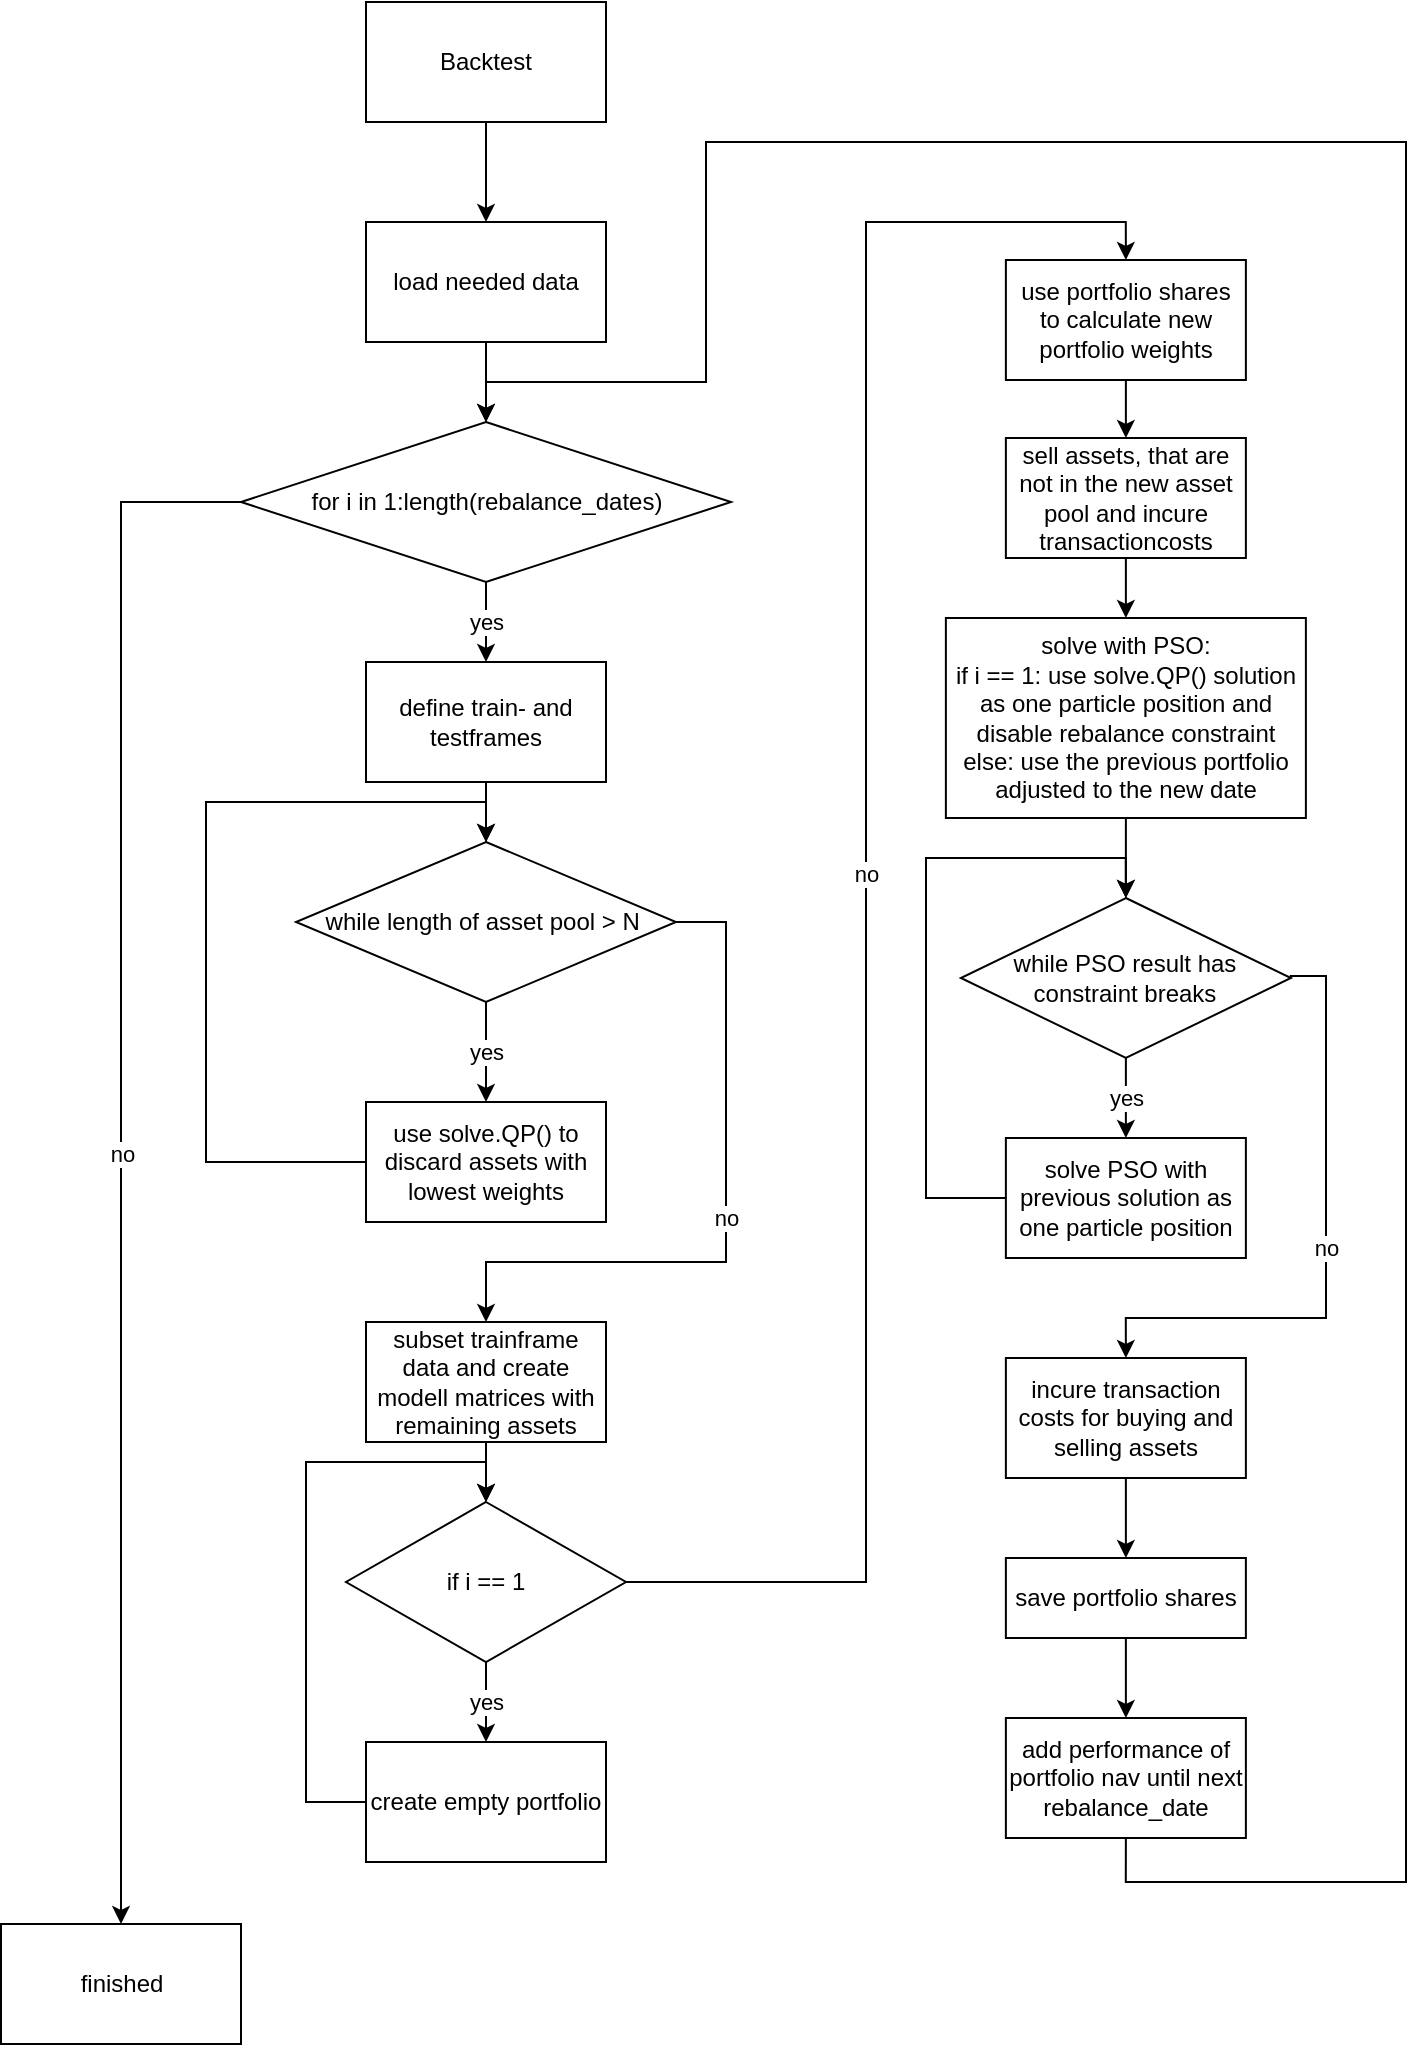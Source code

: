 <mxfile version="15.8.7" type="device"><diagram id="KnqcLf1YAUjP9pfi4W7g" name="Seite-1"><mxGraphModel dx="1342" dy="1025" grid="1" gridSize="10" guides="1" tooltips="1" connect="1" arrows="1" fold="1" page="1" pageScale="1" pageWidth="6000" pageHeight="6000" math="0" shadow="0"><root><mxCell id="0"/><mxCell id="1" parent="0"/><mxCell id="qTBPoQMx9ZAAXL-QyHeu-13" style="edgeStyle=orthogonalEdgeStyle;rounded=0;orthogonalLoop=1;jettySize=auto;html=1;exitX=0.5;exitY=1;exitDx=0;exitDy=0;entryX=0.5;entryY=0;entryDx=0;entryDy=0;" parent="1" source="qTBPoQMx9ZAAXL-QyHeu-1" target="qTBPoQMx9ZAAXL-QyHeu-2" edge="1"><mxGeometry relative="1" as="geometry"/></mxCell><mxCell id="qTBPoQMx9ZAAXL-QyHeu-1" value="Backtest" style="whiteSpace=wrap;html=1;" parent="1" vertex="1"><mxGeometry x="320" y="240" width="120" height="60" as="geometry"/></mxCell><mxCell id="qTBPoQMx9ZAAXL-QyHeu-12" style="edgeStyle=orthogonalEdgeStyle;rounded=0;orthogonalLoop=1;jettySize=auto;html=1;exitX=0.5;exitY=1;exitDx=0;exitDy=0;entryX=0.5;entryY=0;entryDx=0;entryDy=0;" parent="1" source="qTBPoQMx9ZAAXL-QyHeu-2" target="qTBPoQMx9ZAAXL-QyHeu-4" edge="1"><mxGeometry relative="1" as="geometry"/></mxCell><mxCell id="qTBPoQMx9ZAAXL-QyHeu-2" value="load needed data" style="whiteSpace=wrap;html=1;" parent="1" vertex="1"><mxGeometry x="320" y="350" width="120" height="60" as="geometry"/></mxCell><mxCell id="qTBPoQMx9ZAAXL-QyHeu-8" value="yes" style="edgeStyle=orthogonalEdgeStyle;rounded=0;orthogonalLoop=1;jettySize=auto;html=1;exitX=0.5;exitY=1;exitDx=0;exitDy=0;entryX=0.5;entryY=0;entryDx=0;entryDy=0;" parent="1" source="qTBPoQMx9ZAAXL-QyHeu-4" target="qTBPoQMx9ZAAXL-QyHeu-5" edge="1"><mxGeometry relative="1" as="geometry"/></mxCell><mxCell id="qTBPoQMx9ZAAXL-QyHeu-45" value="no" style="edgeStyle=orthogonalEdgeStyle;rounded=0;orthogonalLoop=1;jettySize=auto;html=1;exitX=0;exitY=0.5;exitDx=0;exitDy=0;entryX=0.5;entryY=0;entryDx=0;entryDy=0;" parent="1" source="qTBPoQMx9ZAAXL-QyHeu-4" target="qTBPoQMx9ZAAXL-QyHeu-46" edge="1"><mxGeometry relative="1" as="geometry"><mxPoint x="200.0" y="920" as="targetPoint"/></mxGeometry></mxCell><mxCell id="qTBPoQMx9ZAAXL-QyHeu-4" value="&lt;span&gt;for i in 1:length(rebalance_dates)&lt;/span&gt;" style="rhombus;whiteSpace=wrap;html=1;" parent="1" vertex="1"><mxGeometry x="257.5" y="450" width="245" height="80" as="geometry"/></mxCell><mxCell id="qTBPoQMx9ZAAXL-QyHeu-11" style="edgeStyle=orthogonalEdgeStyle;rounded=0;orthogonalLoop=1;jettySize=auto;html=1;exitX=0.5;exitY=1;exitDx=0;exitDy=0;entryX=0.5;entryY=0;entryDx=0;entryDy=0;" parent="1" source="qTBPoQMx9ZAAXL-QyHeu-5" target="qTBPoQMx9ZAAXL-QyHeu-7" edge="1"><mxGeometry relative="1" as="geometry"/></mxCell><mxCell id="qTBPoQMx9ZAAXL-QyHeu-5" value="define train- and testframes" style="whiteSpace=wrap;html=1;" parent="1" vertex="1"><mxGeometry x="320" y="570" width="120" height="60" as="geometry"/></mxCell><mxCell id="qTBPoQMx9ZAAXL-QyHeu-36" style="edgeStyle=orthogonalEdgeStyle;rounded=0;orthogonalLoop=1;jettySize=auto;html=1;exitX=0.5;exitY=1;exitDx=0;exitDy=0;entryX=0.5;entryY=0;entryDx=0;entryDy=0;" parent="1" source="qTBPoQMx9ZAAXL-QyHeu-6" target="qTBPoQMx9ZAAXL-QyHeu-32" edge="1"><mxGeometry relative="1" as="geometry"/></mxCell><mxCell id="qTBPoQMx9ZAAXL-QyHeu-6" value="subset trainframe data and create modell matrices with remaining assets" style="whiteSpace=wrap;html=1;" parent="1" vertex="1"><mxGeometry x="320" y="900" width="120" height="60" as="geometry"/></mxCell><mxCell id="qTBPoQMx9ZAAXL-QyHeu-10" value="yes" style="edgeStyle=orthogonalEdgeStyle;rounded=0;orthogonalLoop=1;jettySize=auto;html=1;exitX=0.5;exitY=1;exitDx=0;exitDy=0;entryX=0.5;entryY=0;entryDx=0;entryDy=0;" parent="1" source="qTBPoQMx9ZAAXL-QyHeu-7" target="qTBPoQMx9ZAAXL-QyHeu-9" edge="1"><mxGeometry relative="1" as="geometry"/></mxCell><mxCell id="qTBPoQMx9ZAAXL-QyHeu-41" value="no" style="edgeStyle=orthogonalEdgeStyle;rounded=0;orthogonalLoop=1;jettySize=auto;html=1;exitX=1;exitY=0.5;exitDx=0;exitDy=0;entryX=0.5;entryY=0;entryDx=0;entryDy=0;" parent="1" source="qTBPoQMx9ZAAXL-QyHeu-7" target="qTBPoQMx9ZAAXL-QyHeu-6" edge="1"><mxGeometry relative="1" as="geometry"><Array as="points"><mxPoint x="500" y="700"/><mxPoint x="500" y="870"/><mxPoint x="380" y="870"/></Array></mxGeometry></mxCell><mxCell id="qTBPoQMx9ZAAXL-QyHeu-7" value="while length of asset pool &amp;gt; N&amp;nbsp;" style="rhombus;whiteSpace=wrap;html=1;" parent="1" vertex="1"><mxGeometry x="285" y="660" width="190" height="80" as="geometry"/></mxCell><mxCell id="qTBPoQMx9ZAAXL-QyHeu-15" style="edgeStyle=orthogonalEdgeStyle;rounded=0;orthogonalLoop=1;jettySize=auto;html=1;exitX=1;exitY=0.5;exitDx=0;exitDy=0;entryX=0.5;entryY=0;entryDx=0;entryDy=0;entryPerimeter=0;" parent="1" source="qTBPoQMx9ZAAXL-QyHeu-9" target="qTBPoQMx9ZAAXL-QyHeu-7" edge="1"><mxGeometry relative="1" as="geometry"><mxPoint x="380" y="650" as="targetPoint"/><Array as="points"><mxPoint x="240" y="820"/><mxPoint x="240" y="640"/><mxPoint x="380" y="640"/></Array></mxGeometry></mxCell><mxCell id="qTBPoQMx9ZAAXL-QyHeu-9" value="use solve.QP() to discard assets with lowest weights" style="whiteSpace=wrap;html=1;" parent="1" vertex="1"><mxGeometry x="320" y="790" width="120" height="60" as="geometry"/></mxCell><mxCell id="qTBPoQMx9ZAAXL-QyHeu-21" style="edgeStyle=orthogonalEdgeStyle;rounded=0;orthogonalLoop=1;jettySize=auto;html=1;exitX=0.5;exitY=1;exitDx=0;exitDy=0;entryX=0.5;entryY=0;entryDx=0;entryDy=0;" parent="1" source="qTBPoQMx9ZAAXL-QyHeu-17" target="qTBPoQMx9ZAAXL-QyHeu-20" edge="1"><mxGeometry relative="1" as="geometry"/></mxCell><mxCell id="qTBPoQMx9ZAAXL-QyHeu-17" value="sell assets, that are not in the new asset pool and incure transactioncosts" style="whiteSpace=wrap;html=1;" parent="1" vertex="1"><mxGeometry x="639.94" y="458" width="120" height="60" as="geometry"/></mxCell><mxCell id="qTBPoQMx9ZAAXL-QyHeu-24" value="yes" style="edgeStyle=orthogonalEdgeStyle;rounded=0;orthogonalLoop=1;jettySize=auto;html=1;exitX=0.5;exitY=1;exitDx=0;exitDy=0;entryX=0.5;entryY=0;entryDx=0;entryDy=0;" parent="1" source="qTBPoQMx9ZAAXL-QyHeu-19" target="qTBPoQMx9ZAAXL-QyHeu-23" edge="1"><mxGeometry relative="1" as="geometry"/></mxCell><mxCell id="qTBPoQMx9ZAAXL-QyHeu-43" value="no" style="edgeStyle=orthogonalEdgeStyle;rounded=0;orthogonalLoop=1;jettySize=auto;html=1;exitX=1;exitY=0.5;exitDx=0;exitDy=0;entryX=0.5;entryY=0;entryDx=0;entryDy=0;" parent="1" source="qTBPoQMx9ZAAXL-QyHeu-19" target="qTBPoQMx9ZAAXL-QyHeu-26" edge="1"><mxGeometry relative="1" as="geometry"><Array as="points"><mxPoint x="782" y="727"/><mxPoint x="800" y="727"/><mxPoint x="800" y="898"/><mxPoint x="700" y="898"/></Array></mxGeometry></mxCell><mxCell id="qTBPoQMx9ZAAXL-QyHeu-19" value="while PSO result has constraint breaks" style="rhombus;whiteSpace=wrap;html=1;" parent="1" vertex="1"><mxGeometry x="617.44" y="688" width="165" height="80" as="geometry"/></mxCell><mxCell id="qTBPoQMx9ZAAXL-QyHeu-22" style="edgeStyle=orthogonalEdgeStyle;rounded=0;orthogonalLoop=1;jettySize=auto;html=1;exitX=0.5;exitY=1;exitDx=0;exitDy=0;" parent="1" source="qTBPoQMx9ZAAXL-QyHeu-20" target="qTBPoQMx9ZAAXL-QyHeu-19" edge="1"><mxGeometry relative="1" as="geometry"/></mxCell><mxCell id="qTBPoQMx9ZAAXL-QyHeu-20" value="solve with PSO:&lt;br&gt;if i == 1: use solve.QP() solution as one particle position and disable rebalance constraint&lt;br&gt;else: use the previous portfolio adjusted to the new date" style="whiteSpace=wrap;html=1;" parent="1" vertex="1"><mxGeometry x="609.94" y="548" width="180" height="100" as="geometry"/></mxCell><mxCell id="qTBPoQMx9ZAAXL-QyHeu-25" style="edgeStyle=orthogonalEdgeStyle;rounded=0;orthogonalLoop=1;jettySize=auto;html=1;exitX=1;exitY=0.5;exitDx=0;exitDy=0;" parent="1" source="qTBPoQMx9ZAAXL-QyHeu-23" edge="1"><mxGeometry relative="1" as="geometry"><mxPoint x="699.94" y="688" as="targetPoint"/><Array as="points"><mxPoint x="600" y="838"/><mxPoint x="600" y="668"/><mxPoint x="700" y="668"/></Array></mxGeometry></mxCell><mxCell id="qTBPoQMx9ZAAXL-QyHeu-23" value="solve PSO with previous solution as one particle position" style="whiteSpace=wrap;html=1;" parent="1" vertex="1"><mxGeometry x="639.94" y="808" width="120" height="60" as="geometry"/></mxCell><mxCell id="qTBPoQMx9ZAAXL-QyHeu-30" style="edgeStyle=orthogonalEdgeStyle;rounded=0;orthogonalLoop=1;jettySize=auto;html=1;exitX=0.5;exitY=1;exitDx=0;exitDy=0;entryX=0.5;entryY=0;entryDx=0;entryDy=0;" parent="1" source="qTBPoQMx9ZAAXL-QyHeu-26" target="qTBPoQMx9ZAAXL-QyHeu-28" edge="1"><mxGeometry relative="1" as="geometry"/></mxCell><mxCell id="qTBPoQMx9ZAAXL-QyHeu-26" value="incure transaction costs for buying and selling assets" style="whiteSpace=wrap;html=1;" parent="1" vertex="1"><mxGeometry x="639.94" y="918" width="120" height="60" as="geometry"/></mxCell><mxCell id="qTBPoQMx9ZAAXL-QyHeu-31" style="edgeStyle=orthogonalEdgeStyle;rounded=0;orthogonalLoop=1;jettySize=auto;html=1;exitX=0.5;exitY=1;exitDx=0;exitDy=0;entryX=0.5;entryY=0;entryDx=0;entryDy=0;" parent="1" source="qTBPoQMx9ZAAXL-QyHeu-28" target="qTBPoQMx9ZAAXL-QyHeu-29" edge="1"><mxGeometry relative="1" as="geometry"/></mxCell><mxCell id="qTBPoQMx9ZAAXL-QyHeu-28" value="save portfolio shares" style="whiteSpace=wrap;html=1;" parent="1" vertex="1"><mxGeometry x="639.94" y="1018" width="120" height="40" as="geometry"/></mxCell><mxCell id="qTBPoQMx9ZAAXL-QyHeu-44" style="edgeStyle=orthogonalEdgeStyle;rounded=0;orthogonalLoop=1;jettySize=auto;html=1;exitX=0.5;exitY=1;exitDx=0;exitDy=0;entryX=0.5;entryY=0;entryDx=0;entryDy=0;" parent="1" source="qTBPoQMx9ZAAXL-QyHeu-29" target="qTBPoQMx9ZAAXL-QyHeu-4" edge="1"><mxGeometry relative="1" as="geometry"><mxPoint x="380" y="420" as="targetPoint"/><Array as="points"><mxPoint x="700" y="1180"/><mxPoint x="840" y="1180"/><mxPoint x="840" y="310"/><mxPoint x="490" y="310"/><mxPoint x="490" y="430"/><mxPoint x="380" y="430"/></Array></mxGeometry></mxCell><mxCell id="qTBPoQMx9ZAAXL-QyHeu-29" value="add performance of portfolio nav until next rebalance_date" style="whiteSpace=wrap;html=1;" parent="1" vertex="1"><mxGeometry x="639.94" y="1098" width="120" height="60" as="geometry"/></mxCell><mxCell id="qTBPoQMx9ZAAXL-QyHeu-34" value="yes" style="edgeStyle=orthogonalEdgeStyle;rounded=0;orthogonalLoop=1;jettySize=auto;html=1;exitX=0.5;exitY=1;exitDx=0;exitDy=0;entryX=0.5;entryY=0;entryDx=0;entryDy=0;" parent="1" source="qTBPoQMx9ZAAXL-QyHeu-32" target="qTBPoQMx9ZAAXL-QyHeu-33" edge="1"><mxGeometry relative="1" as="geometry"/></mxCell><mxCell id="qTBPoQMx9ZAAXL-QyHeu-42" value="no" style="edgeStyle=orthogonalEdgeStyle;rounded=0;orthogonalLoop=1;jettySize=auto;html=1;exitX=1;exitY=0.5;exitDx=0;exitDy=0;entryX=0.5;entryY=0;entryDx=0;entryDy=0;" parent="1" source="qTBPoQMx9ZAAXL-QyHeu-32" target="qTBPoQMx9ZAAXL-QyHeu-38" edge="1"><mxGeometry relative="1" as="geometry"><Array as="points"><mxPoint x="570" y="1030"/><mxPoint x="570" y="350"/><mxPoint x="700" y="350"/></Array></mxGeometry></mxCell><mxCell id="qTBPoQMx9ZAAXL-QyHeu-32" value="if i == 1" style="rhombus;whiteSpace=wrap;html=1;" parent="1" vertex="1"><mxGeometry x="310" y="990" width="140" height="80" as="geometry"/></mxCell><mxCell id="qTBPoQMx9ZAAXL-QyHeu-37" style="edgeStyle=orthogonalEdgeStyle;rounded=0;orthogonalLoop=1;jettySize=auto;html=1;exitX=1;exitY=0.5;exitDx=0;exitDy=0;" parent="1" source="qTBPoQMx9ZAAXL-QyHeu-33" edge="1"><mxGeometry relative="1" as="geometry"><mxPoint x="380" y="990" as="targetPoint"/><Array as="points"><mxPoint x="290" y="1140"/><mxPoint x="290" y="970"/><mxPoint x="380" y="970"/></Array></mxGeometry></mxCell><mxCell id="qTBPoQMx9ZAAXL-QyHeu-33" value="create empty portfolio" style="whiteSpace=wrap;html=1;" parent="1" vertex="1"><mxGeometry x="320" y="1110" width="120" height="60" as="geometry"/></mxCell><mxCell id="qTBPoQMx9ZAAXL-QyHeu-40" style="edgeStyle=orthogonalEdgeStyle;rounded=0;orthogonalLoop=1;jettySize=auto;html=1;exitX=0.5;exitY=1;exitDx=0;exitDy=0;entryX=0.5;entryY=0;entryDx=0;entryDy=0;" parent="1" source="qTBPoQMx9ZAAXL-QyHeu-38" target="qTBPoQMx9ZAAXL-QyHeu-17" edge="1"><mxGeometry relative="1" as="geometry"/></mxCell><mxCell id="qTBPoQMx9ZAAXL-QyHeu-38" value="use portfolio shares to calculate new portfolio weights" style="whiteSpace=wrap;html=1;" parent="1" vertex="1"><mxGeometry x="639.94" y="369" width="120" height="60" as="geometry"/></mxCell><mxCell id="qTBPoQMx9ZAAXL-QyHeu-46" value="finished" style="whiteSpace=wrap;html=1;" parent="1" vertex="1"><mxGeometry x="137.5" y="1201" width="120" height="60" as="geometry"/></mxCell></root></mxGraphModel></diagram></mxfile>